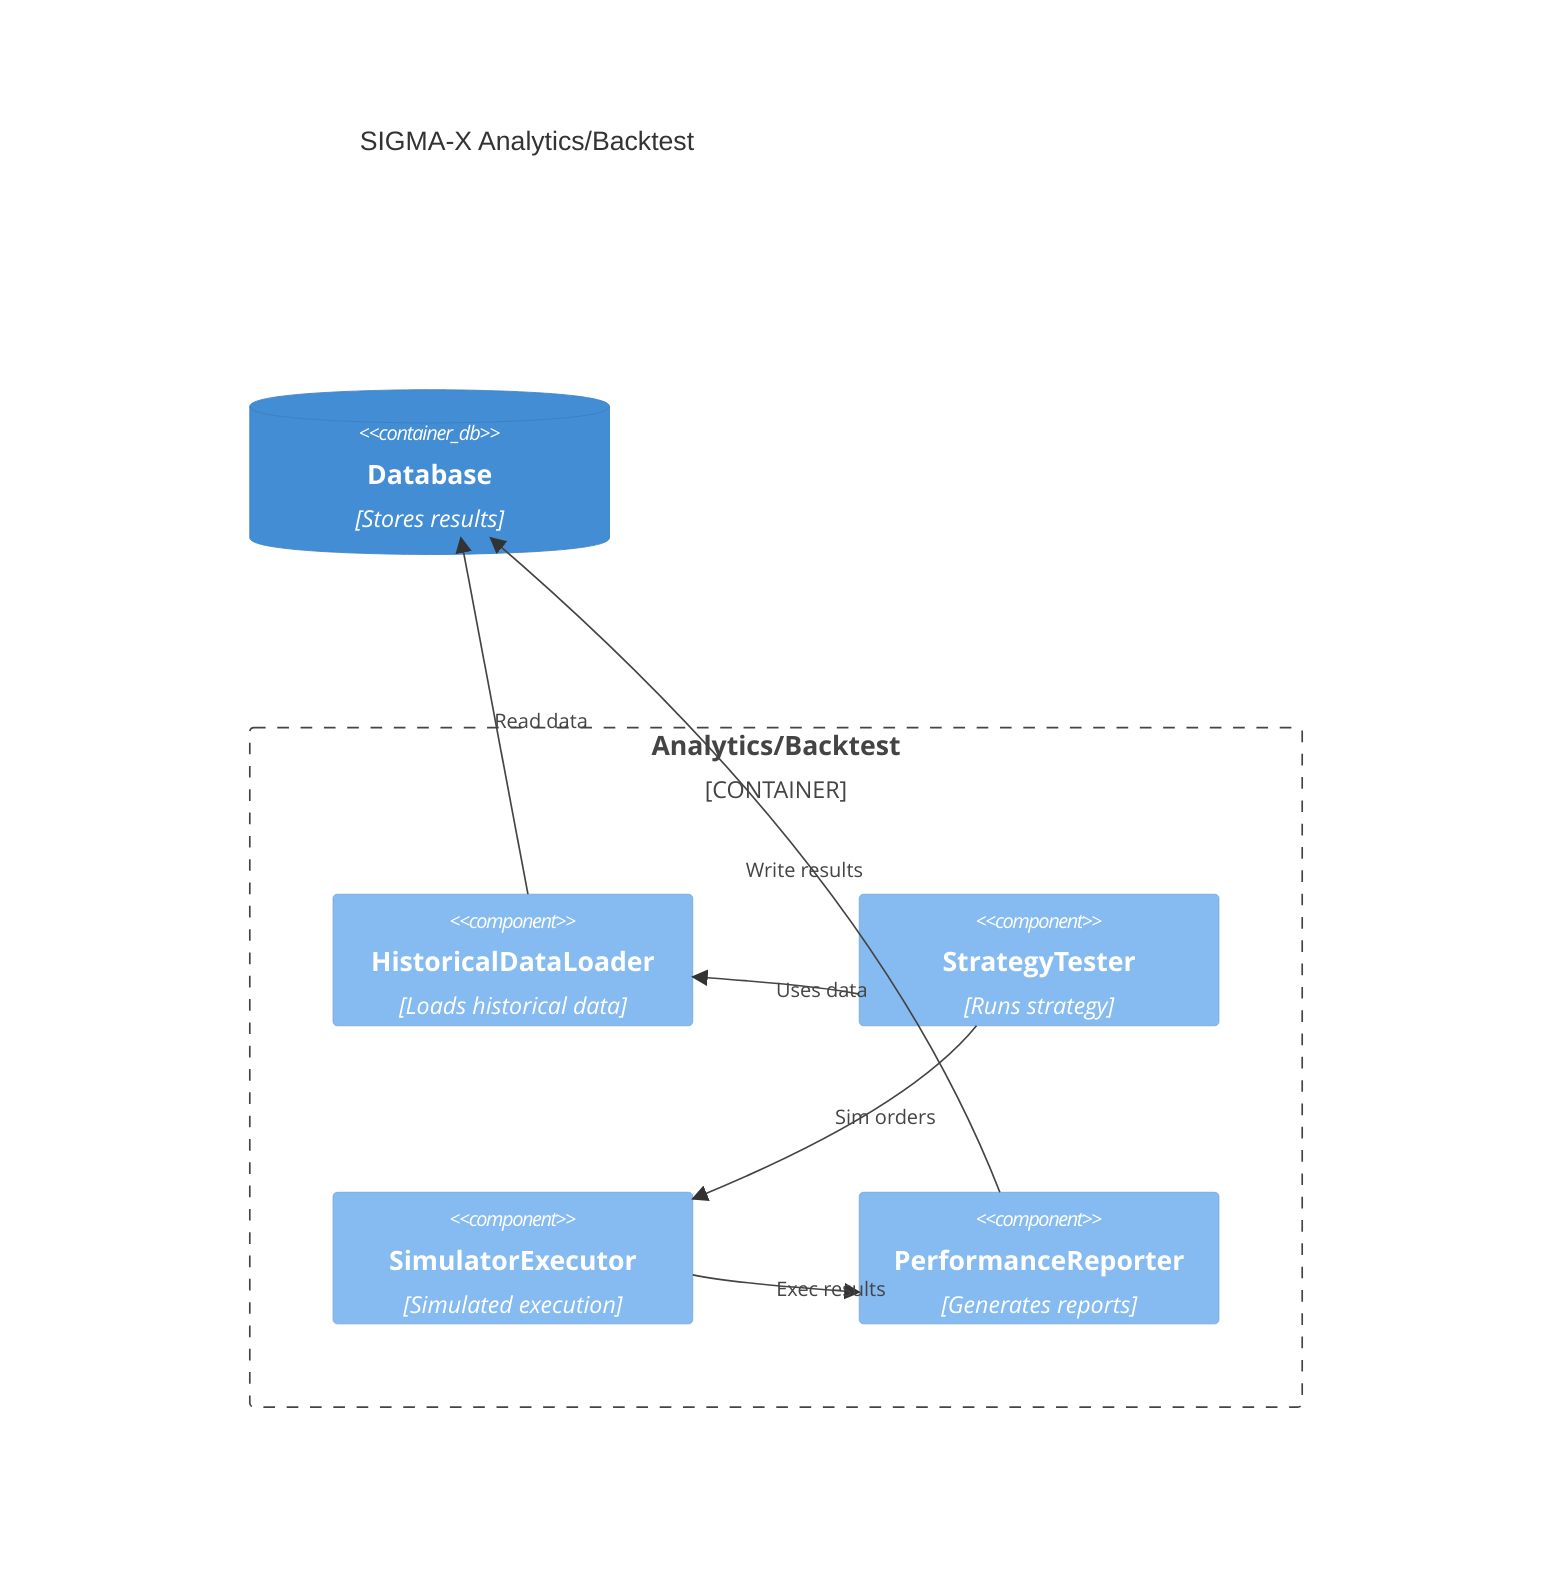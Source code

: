 C4Component
title SIGMA-X Analytics/Backtest

Container_Boundary(backtest, "Analytics/Backtest") {
    Component(loader, "HistoricalDataLoader", "Loads historical data")
    Component(tester, "StrategyTester", "Runs strategy")
    Component(simexec, "SimulatorExecutor", "Simulated execution")
    Component(report, "PerformanceReporter", "Generates reports")
}

ContainerDb(db, "Database", "Stores results")

Rel(loader, db, "Read data")
Rel(tester, loader, "Uses data")
Rel(tester, simexec, "Sim orders")
Rel(simexec, report, "Exec results")
Rel(report, db, "Write results")